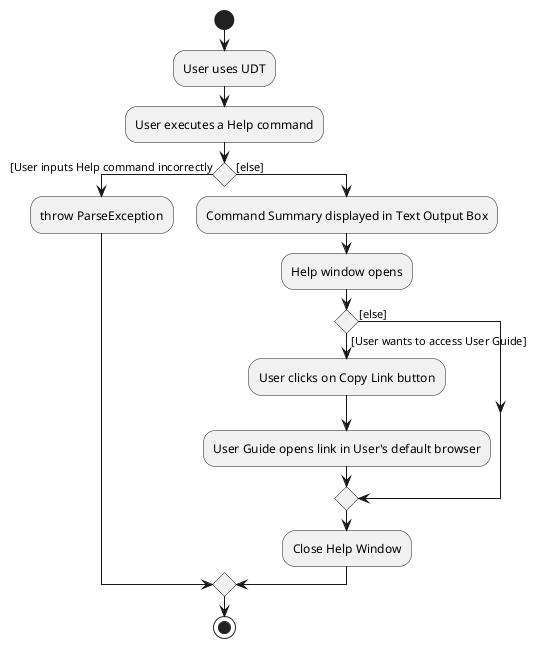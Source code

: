 @startuml
'https://plantuml.com/activity-diagram-beta

start

:User uses UDT;

    :User executes a Help command;

        If () then ([User inputs Help command incorrectly)
        :throw ParseException;
        else ([else])
        :Command Summary displayed in Text Output Box;
        :Help window opens;

            If () then ([User wants to access User Guide])
            :User clicks on Copy Link button;
            :User Guide opens link in User's default browser;

            else ([else])

            endif
            :Close Help Window;
        endif

stop

@enduml
